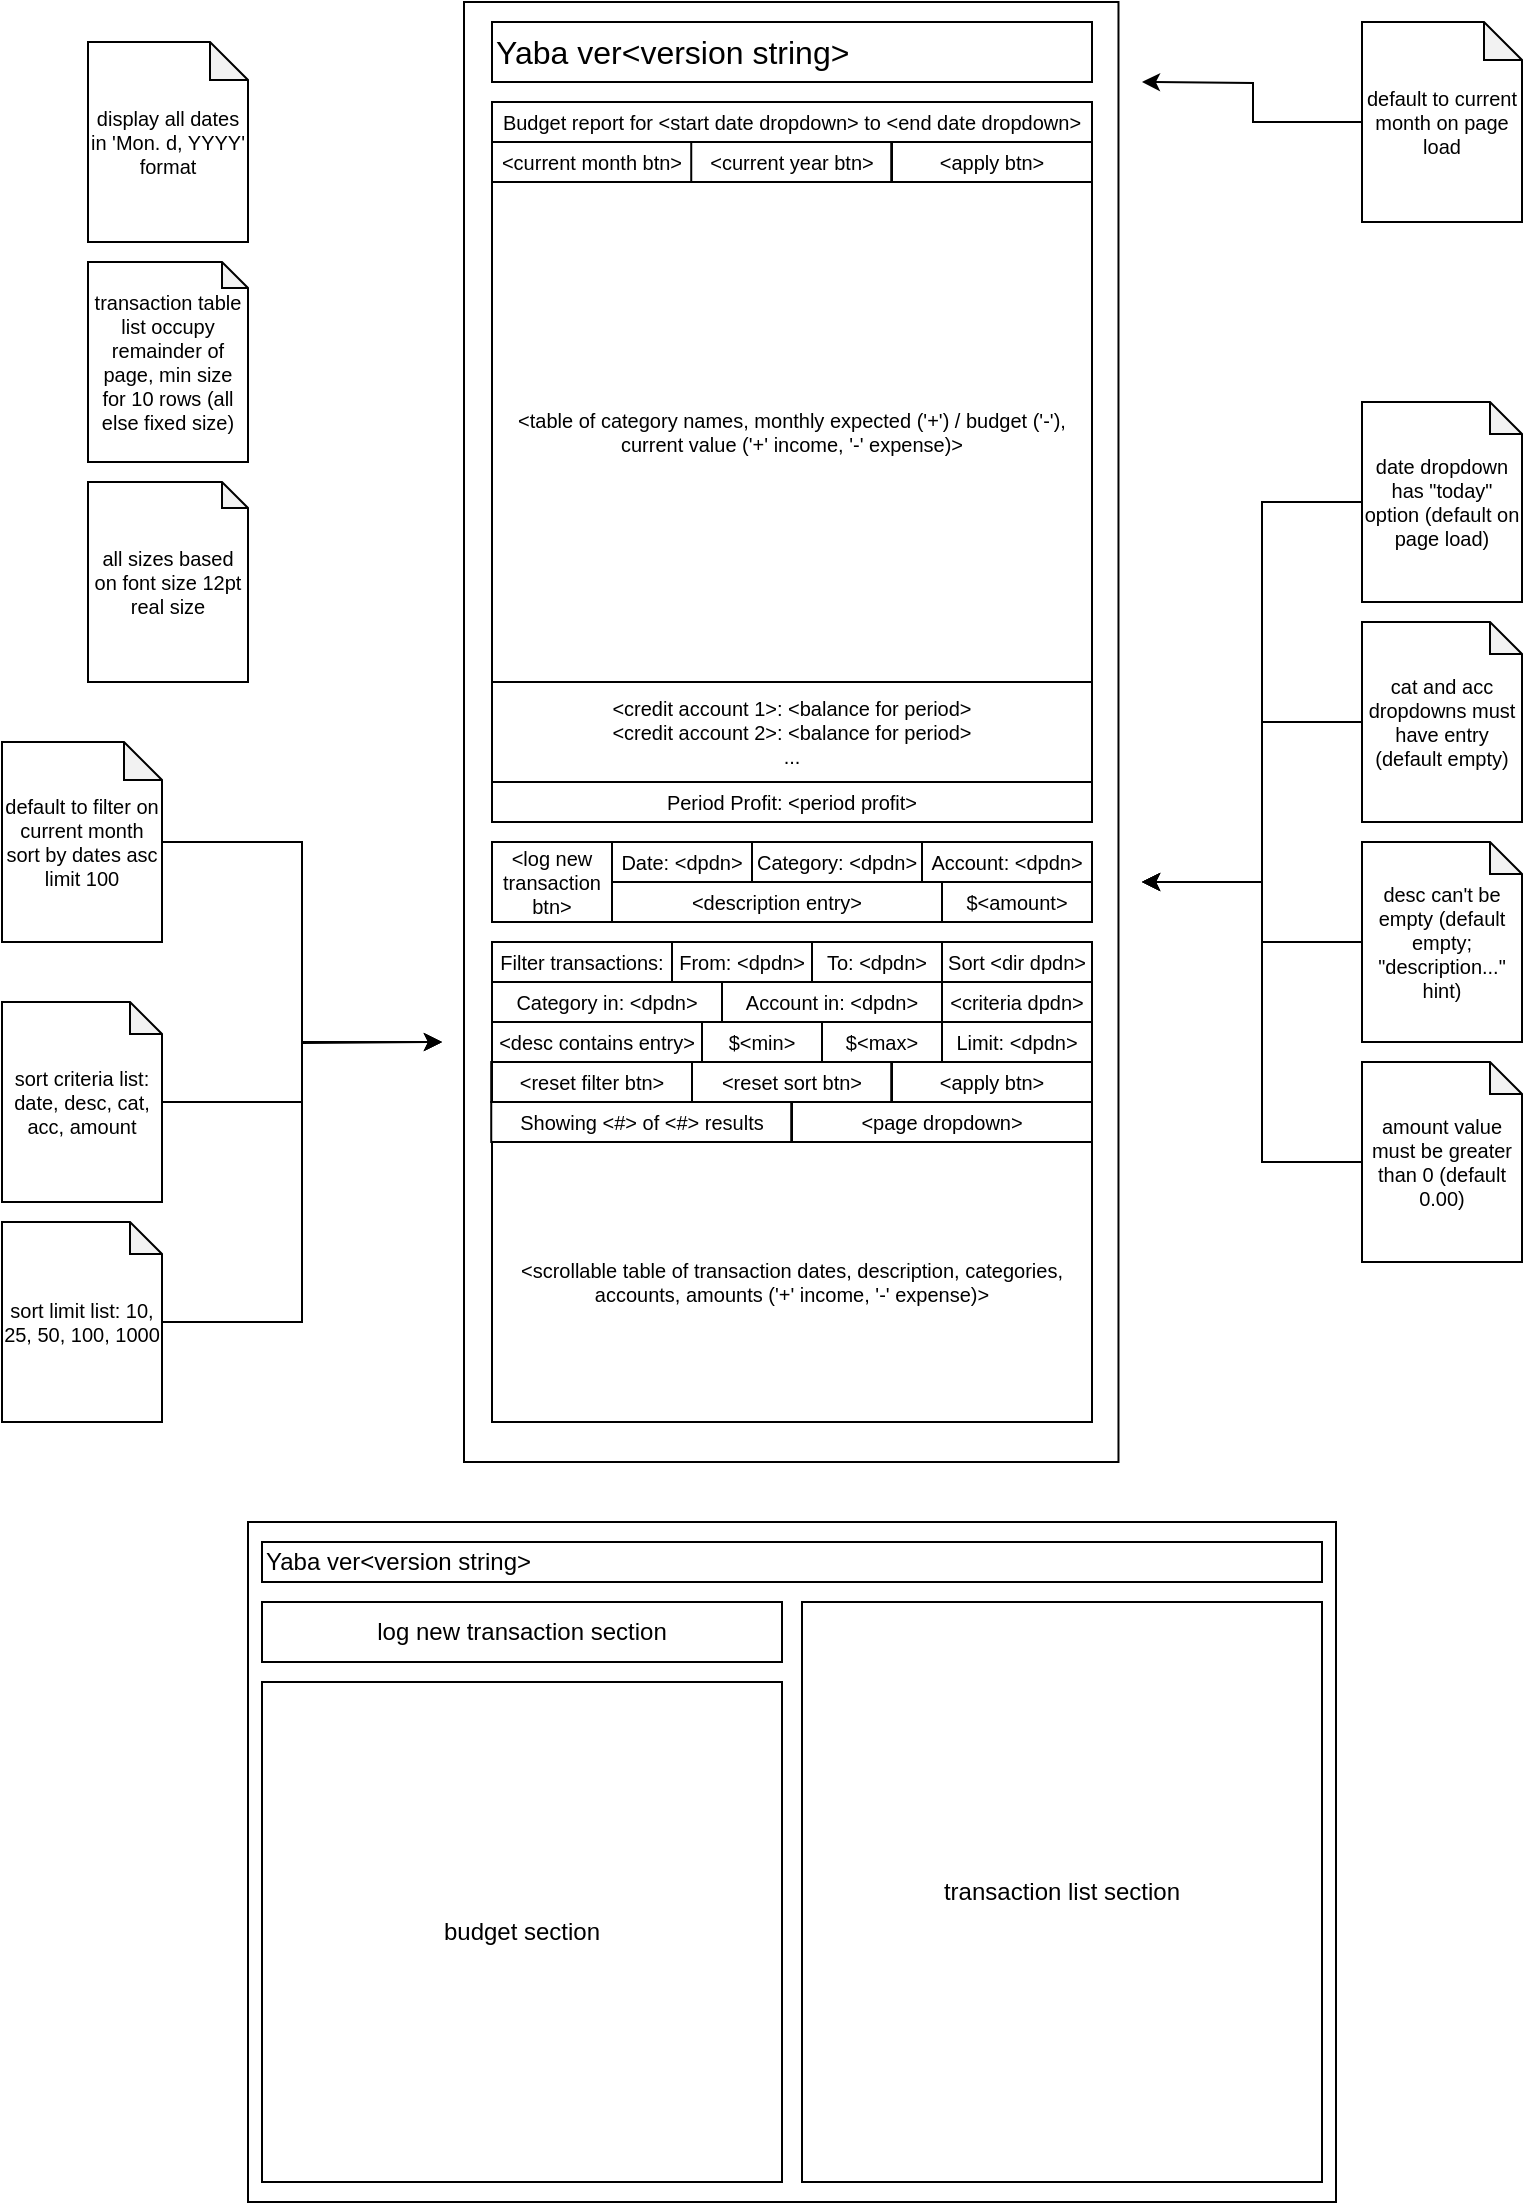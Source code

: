 <mxfile version="24.7.17">
  <diagram name="Page-1" id="GCrS7b3TGFkqGuXmk_tY">
    <mxGraphModel dx="1430" dy="937" grid="1" gridSize="10" guides="1" tooltips="1" connect="1" arrows="1" fold="1" page="1" pageScale="1" pageWidth="850" pageHeight="1100" math="0" shadow="0">
      <root>
        <mxCell id="0" />
        <mxCell id="1" parent="0" />
        <mxCell id="tgXVX6n1NBCH5rMzHP8B-2" value="" style="rounded=0;whiteSpace=wrap;html=1;aspect=fixed;fontSize=10;" vertex="1" parent="1">
          <mxGeometry x="153" y="760" width="544" height="340" as="geometry" />
        </mxCell>
        <mxCell id="tgXVX6n1NBCH5rMzHP8B-4" value="" style="rounded=0;whiteSpace=wrap;html=1;aspect=fixed;fontSize=10;" vertex="1" parent="1">
          <mxGeometry x="261" width="327.24" height="730" as="geometry" />
        </mxCell>
        <mxCell id="tgXVX6n1NBCH5rMzHP8B-5" value="" style="rounded=0;whiteSpace=wrap;html=1;fontSize=10;" vertex="1" parent="1">
          <mxGeometry x="275" y="50" width="300" height="360" as="geometry" />
        </mxCell>
        <mxCell id="tgXVX6n1NBCH5rMzHP8B-16" value="" style="rounded=0;whiteSpace=wrap;html=1;fontSize=10;" vertex="1" parent="1">
          <mxGeometry x="275" y="470" width="300" height="240" as="geometry" />
        </mxCell>
        <mxCell id="tgXVX6n1NBCH5rMzHP8B-17" value="" style="rounded=0;whiteSpace=wrap;html=1;fontSize=10;" vertex="1" parent="1">
          <mxGeometry x="275" y="420" width="300" height="40" as="geometry" />
        </mxCell>
        <mxCell id="tgXVX6n1NBCH5rMzHP8B-20" value="" style="rounded=0;whiteSpace=wrap;html=1;fontSize=10;" vertex="1" parent="1">
          <mxGeometry x="275" y="50" width="300" height="40" as="geometry" />
        </mxCell>
        <mxCell id="tgXVX6n1NBCH5rMzHP8B-11" value="Budget report for &amp;lt;start date dropdown&amp;gt; to &amp;lt;end date dropdown&amp;gt;" style="rounded=0;whiteSpace=wrap;html=1;fontSize=10;" vertex="1" parent="1">
          <mxGeometry x="275" y="50" width="300" height="20" as="geometry" />
        </mxCell>
        <mxCell id="tgXVX6n1NBCH5rMzHP8B-21" value="&amp;lt;current month btn&amp;gt;" style="rounded=0;whiteSpace=wrap;html=1;fontSize=10;" vertex="1" parent="1">
          <mxGeometry x="275" y="70" width="100" height="20" as="geometry" />
        </mxCell>
        <mxCell id="tgXVX6n1NBCH5rMzHP8B-22" value="&amp;lt;current year btn&amp;gt;" style="rounded=0;whiteSpace=wrap;html=1;fontSize=10;" vertex="1" parent="1">
          <mxGeometry x="374.62" y="70" width="100" height="20" as="geometry" />
        </mxCell>
        <mxCell id="tgXVX6n1NBCH5rMzHP8B-23" value="&amp;lt;apply btn&amp;gt;" style="rounded=0;whiteSpace=wrap;html=1;fontSize=10;" vertex="1" parent="1">
          <mxGeometry x="475" y="70" width="100" height="20" as="geometry" />
        </mxCell>
        <mxCell id="tgXVX6n1NBCH5rMzHP8B-24" value="" style="rounded=0;whiteSpace=wrap;html=1;fontSize=10;" vertex="1" parent="1">
          <mxGeometry x="275" y="90" width="300" height="320" as="geometry" />
        </mxCell>
        <mxCell id="tgXVX6n1NBCH5rMzHP8B-25" value="&amp;lt;table of category names, monthly expected (&#39;+&#39;) / budget (&#39;-&#39;), current value (&#39;+&#39; income, &#39;-&#39; expense)&amp;gt;" style="rounded=0;whiteSpace=wrap;html=1;fontSize=10;" vertex="1" parent="1">
          <mxGeometry x="275" y="90" width="300" height="250" as="geometry" />
        </mxCell>
        <mxCell id="tgXVX6n1NBCH5rMzHP8B-26" value="&amp;lt;credit account 1&amp;gt;: &amp;lt;balance for period&amp;gt;&lt;div style=&quot;font-size: 10px;&quot;&gt;&amp;lt;credit account 2&amp;gt;: &amp;lt;balance for period&amp;gt;&lt;/div&gt;&lt;div style=&quot;font-size: 10px;&quot;&gt;...&lt;/div&gt;" style="rounded=0;whiteSpace=wrap;html=1;fontSize=10;" vertex="1" parent="1">
          <mxGeometry x="275" y="340" width="300" height="50" as="geometry" />
        </mxCell>
        <mxCell id="tgXVX6n1NBCH5rMzHP8B-27" value="Period Profit: &amp;lt;period profit&amp;gt;" style="rounded=0;whiteSpace=wrap;html=1;fontSize=10;" vertex="1" parent="1">
          <mxGeometry x="275" y="390" width="300" height="20" as="geometry" />
        </mxCell>
        <mxCell id="tgXVX6n1NBCH5rMzHP8B-30" style="edgeStyle=orthogonalEdgeStyle;rounded=0;orthogonalLoop=1;jettySize=auto;html=1;fontSize=10;" edge="1" parent="1" source="tgXVX6n1NBCH5rMzHP8B-29">
          <mxGeometry relative="1" as="geometry">
            <mxPoint x="600" y="40" as="targetPoint" />
          </mxGeometry>
        </mxCell>
        <mxCell id="tgXVX6n1NBCH5rMzHP8B-29" value="default to current month on page load" style="shape=note;whiteSpace=wrap;html=1;backgroundOutline=1;darkOpacity=0.05;size=19;fontSize=10;" vertex="1" parent="1">
          <mxGeometry x="710" y="10" width="80" height="100" as="geometry" />
        </mxCell>
        <mxCell id="tgXVX6n1NBCH5rMzHP8B-48" style="edgeStyle=orthogonalEdgeStyle;rounded=0;orthogonalLoop=1;jettySize=auto;html=1;fontSize=10;" edge="1" parent="1" source="tgXVX6n1NBCH5rMzHP8B-31">
          <mxGeometry relative="1" as="geometry">
            <mxPoint x="600" y="440" as="targetPoint" />
            <Array as="points">
              <mxPoint x="660" y="250" />
              <mxPoint x="660" y="440" />
            </Array>
          </mxGeometry>
        </mxCell>
        <mxCell id="tgXVX6n1NBCH5rMzHP8B-31" value="date dropdown has &quot;today&quot; option (default on page load)" style="shape=note;whiteSpace=wrap;html=1;backgroundOutline=1;darkOpacity=0.05;size=16;fontSize=10;" vertex="1" parent="1">
          <mxGeometry x="710" y="200" width="80" height="100" as="geometry" />
        </mxCell>
        <mxCell id="tgXVX6n1NBCH5rMzHP8B-32" value="amount value must be greater than 0 (default 0.00)" style="shape=note;whiteSpace=wrap;html=1;backgroundOutline=1;darkOpacity=0.05;size=16;fontSize=10;" vertex="1" parent="1">
          <mxGeometry x="710" y="530" width="80" height="100" as="geometry" />
        </mxCell>
        <mxCell id="tgXVX6n1NBCH5rMzHP8B-33" value="&amp;lt;log new transaction btn&amp;gt;" style="rounded=0;whiteSpace=wrap;html=1;fontSize=10;" vertex="1" parent="1">
          <mxGeometry x="275" y="420" width="60" height="40" as="geometry" />
        </mxCell>
        <mxCell id="tgXVX6n1NBCH5rMzHP8B-35" value="Category: &amp;lt;dpdn&amp;gt;" style="rounded=0;whiteSpace=wrap;html=1;fontSize=10;" vertex="1" parent="1">
          <mxGeometry x="405" y="420" width="85" height="20" as="geometry" />
        </mxCell>
        <mxCell id="tgXVX6n1NBCH5rMzHP8B-37" value="$&amp;lt;amount&amp;gt;" style="rounded=0;whiteSpace=wrap;html=1;fontSize=10;" vertex="1" parent="1">
          <mxGeometry x="500" y="440" width="75" height="20" as="geometry" />
        </mxCell>
        <mxCell id="tgXVX6n1NBCH5rMzHP8B-39" value="&amp;lt;description entry&amp;gt;" style="rounded=0;whiteSpace=wrap;html=1;fontSize=10;" vertex="1" parent="1">
          <mxGeometry x="335" y="440" width="165" height="20" as="geometry" />
        </mxCell>
        <mxCell id="tgXVX6n1NBCH5rMzHP8B-40" value="display all dates in &#39;Mon. d, YYYY&#39; format" style="shape=note;whiteSpace=wrap;html=1;backgroundOutline=1;darkOpacity=0.05;size=19;fontSize=10;" vertex="1" parent="1">
          <mxGeometry x="73" y="20" width="80" height="100" as="geometry" />
        </mxCell>
        <mxCell id="tgXVX6n1NBCH5rMzHP8B-47" style="edgeStyle=orthogonalEdgeStyle;rounded=0;orthogonalLoop=1;jettySize=auto;html=1;fontSize=10;" edge="1" parent="1" source="tgXVX6n1NBCH5rMzHP8B-46">
          <mxGeometry relative="1" as="geometry">
            <mxPoint x="600" y="440" as="targetPoint" />
            <Array as="points">
              <mxPoint x="660" y="360" />
              <mxPoint x="660" y="440" />
            </Array>
          </mxGeometry>
        </mxCell>
        <mxCell id="tgXVX6n1NBCH5rMzHP8B-46" value="cat and acc dropdowns must have entry (default empty)" style="shape=note;whiteSpace=wrap;html=1;backgroundOutline=1;darkOpacity=0.05;size=16;fontSize=10;" vertex="1" parent="1">
          <mxGeometry x="710" y="310" width="80" height="100" as="geometry" />
        </mxCell>
        <mxCell id="tgXVX6n1NBCH5rMzHP8B-51" style="edgeStyle=orthogonalEdgeStyle;rounded=0;orthogonalLoop=1;jettySize=auto;html=1;fontSize=10;" edge="1" parent="1" source="tgXVX6n1NBCH5rMzHP8B-32">
          <mxGeometry relative="1" as="geometry">
            <mxPoint x="600" y="440" as="targetPoint" />
            <mxPoint x="720" y="430" as="sourcePoint" />
            <Array as="points">
              <mxPoint x="660" y="580" />
              <mxPoint x="660" y="440" />
            </Array>
          </mxGeometry>
        </mxCell>
        <mxCell id="tgXVX6n1NBCH5rMzHP8B-52" value="" style="rounded=0;whiteSpace=wrap;html=1;fontSize=10;" vertex="1" parent="1">
          <mxGeometry x="275" y="470" width="300" height="100" as="geometry" />
        </mxCell>
        <mxCell id="tgXVX6n1NBCH5rMzHP8B-53" value="Date: &amp;lt;dpdn&amp;gt;" style="rounded=0;whiteSpace=wrap;html=1;fontSize=10;" vertex="1" parent="1">
          <mxGeometry x="335" y="420" width="70" height="20" as="geometry" />
        </mxCell>
        <mxCell id="tgXVX6n1NBCH5rMzHP8B-54" value="Account: &amp;lt;dpdn&amp;gt;" style="rounded=0;whiteSpace=wrap;html=1;fontSize=10;" vertex="1" parent="1">
          <mxGeometry x="490" y="420" width="85" height="20" as="geometry" />
        </mxCell>
        <mxCell id="tgXVX6n1NBCH5rMzHP8B-56" style="edgeStyle=orthogonalEdgeStyle;rounded=0;orthogonalLoop=1;jettySize=auto;html=1;fontSize=10;" edge="1" parent="1" source="tgXVX6n1NBCH5rMzHP8B-55">
          <mxGeometry relative="1" as="geometry">
            <mxPoint x="600" y="440" as="targetPoint" />
            <Array as="points">
              <mxPoint x="660" y="470" />
              <mxPoint x="660" y="440" />
            </Array>
          </mxGeometry>
        </mxCell>
        <mxCell id="tgXVX6n1NBCH5rMzHP8B-55" value="desc can&#39;t be empty (default empty; &quot;description...&quot; hint)" style="shape=note;whiteSpace=wrap;html=1;backgroundOutline=1;darkOpacity=0.05;size=16;fontSize=10;" vertex="1" parent="1">
          <mxGeometry x="710" y="420" width="80" height="100" as="geometry" />
        </mxCell>
        <mxCell id="tgXVX6n1NBCH5rMzHP8B-58" value="" style="rounded=0;whiteSpace=wrap;html=1;fontSize=10;" vertex="1" parent="1">
          <mxGeometry x="500" y="470" width="75" height="60" as="geometry" />
        </mxCell>
        <mxCell id="tgXVX6n1NBCH5rMzHP8B-57" value="Sort &amp;lt;dir dpdn&amp;gt;" style="rounded=0;whiteSpace=wrap;html=1;fontSize=10;" vertex="1" parent="1">
          <mxGeometry x="500" y="470" width="75" height="20" as="geometry" />
        </mxCell>
        <mxCell id="tgXVX6n1NBCH5rMzHP8B-59" value="&amp;lt;criteria dpdn&amp;gt;" style="rounded=0;whiteSpace=wrap;html=1;fontSize=10;" vertex="1" parent="1">
          <mxGeometry x="500" y="490" width="75" height="20" as="geometry" />
        </mxCell>
        <mxCell id="tgXVX6n1NBCH5rMzHP8B-60" value="Limit: &amp;lt;dpdn&amp;gt;" style="rounded=0;whiteSpace=wrap;html=1;fontSize=10;" vertex="1" parent="1">
          <mxGeometry x="500" y="510" width="75" height="20" as="geometry" />
        </mxCell>
        <mxCell id="tgXVX6n1NBCH5rMzHP8B-85" style="edgeStyle=orthogonalEdgeStyle;rounded=0;orthogonalLoop=1;jettySize=auto;html=1;" edge="1" parent="1" source="tgXVX6n1NBCH5rMzHP8B-61">
          <mxGeometry relative="1" as="geometry">
            <mxPoint x="250" y="520" as="targetPoint" />
          </mxGeometry>
        </mxCell>
        <mxCell id="tgXVX6n1NBCH5rMzHP8B-61" value="sort criteria list: date, desc, cat, acc, amount" style="shape=note;whiteSpace=wrap;html=1;backgroundOutline=1;darkOpacity=0.05;size=16;fontSize=10;" vertex="1" parent="1">
          <mxGeometry x="30" y="500" width="80" height="100" as="geometry" />
        </mxCell>
        <mxCell id="tgXVX6n1NBCH5rMzHP8B-89" style="edgeStyle=orthogonalEdgeStyle;rounded=0;orthogonalLoop=1;jettySize=auto;html=1;" edge="1" parent="1" source="tgXVX6n1NBCH5rMzHP8B-62">
          <mxGeometry relative="1" as="geometry">
            <mxPoint x="250" y="520" as="targetPoint" />
            <Array as="points">
              <mxPoint x="180" y="660" />
              <mxPoint x="180" y="520" />
            </Array>
          </mxGeometry>
        </mxCell>
        <mxCell id="tgXVX6n1NBCH5rMzHP8B-62" value="sort limit list: 10, 25, 50, 100, 1000" style="shape=note;whiteSpace=wrap;html=1;backgroundOutline=1;darkOpacity=0.05;size=16;fontSize=10;" vertex="1" parent="1">
          <mxGeometry x="30" y="610" width="80" height="100" as="geometry" />
        </mxCell>
        <mxCell id="tgXVX6n1NBCH5rMzHP8B-64" value="" style="rounded=0;whiteSpace=wrap;html=1;fontSize=10;" vertex="1" parent="1">
          <mxGeometry x="275" y="470" width="225" height="60" as="geometry" />
        </mxCell>
        <mxCell id="tgXVX6n1NBCH5rMzHP8B-65" value="Filter transactions:" style="rounded=0;whiteSpace=wrap;html=1;fontSize=10;" vertex="1" parent="1">
          <mxGeometry x="275" y="470" width="90" height="20" as="geometry" />
        </mxCell>
        <mxCell id="tgXVX6n1NBCH5rMzHP8B-66" value="From: &amp;lt;dpdn&amp;gt;" style="rounded=0;whiteSpace=wrap;html=1;fontSize=10;" vertex="1" parent="1">
          <mxGeometry x="365" y="470" width="70" height="20" as="geometry" />
        </mxCell>
        <mxCell id="tgXVX6n1NBCH5rMzHP8B-67" value="To: &amp;lt;dpdn&amp;gt;" style="rounded=0;whiteSpace=wrap;html=1;fontSize=10;" vertex="1" parent="1">
          <mxGeometry x="435" y="470" width="65" height="20" as="geometry" />
        </mxCell>
        <mxCell id="tgXVX6n1NBCH5rMzHP8B-69" value="&amp;lt;desc contains entry&amp;gt;" style="rounded=0;whiteSpace=wrap;html=1;fontSize=10;" vertex="1" parent="1">
          <mxGeometry x="275" y="510" width="105" height="20" as="geometry" />
        </mxCell>
        <mxCell id="tgXVX6n1NBCH5rMzHP8B-70" value="$&amp;lt;min&amp;gt;" style="rounded=0;whiteSpace=wrap;html=1;fontSize=10;" vertex="1" parent="1">
          <mxGeometry x="380" y="510" width="60" height="20" as="geometry" />
        </mxCell>
        <mxCell id="tgXVX6n1NBCH5rMzHP8B-71" value="$&amp;lt;max&amp;gt;" style="rounded=0;whiteSpace=wrap;html=1;fontSize=10;" vertex="1" parent="1">
          <mxGeometry x="440" y="510" width="60" height="20" as="geometry" />
        </mxCell>
        <mxCell id="tgXVX6n1NBCH5rMzHP8B-72" value="Category in: &amp;lt;dpdn&amp;gt;" style="rounded=0;whiteSpace=wrap;html=1;fontSize=10;" vertex="1" parent="1">
          <mxGeometry x="275" y="490" width="115" height="20" as="geometry" />
        </mxCell>
        <mxCell id="tgXVX6n1NBCH5rMzHP8B-73" value="Account in: &amp;lt;dpdn&amp;gt;" style="rounded=0;whiteSpace=wrap;html=1;fontSize=10;" vertex="1" parent="1">
          <mxGeometry x="390" y="490" width="110" height="20" as="geometry" />
        </mxCell>
        <mxCell id="tgXVX6n1NBCH5rMzHP8B-74" value="" style="rounded=0;whiteSpace=wrap;html=1;fontSize=10;" vertex="1" parent="1">
          <mxGeometry x="274.62" y="530" width="300" height="20" as="geometry" />
        </mxCell>
        <mxCell id="tgXVX6n1NBCH5rMzHP8B-76" value="&amp;lt;apply btn&amp;gt;" style="rounded=0;whiteSpace=wrap;html=1;fontSize=10;" vertex="1" parent="1">
          <mxGeometry x="475" y="530" width="100" height="20" as="geometry" />
        </mxCell>
        <mxCell id="tgXVX6n1NBCH5rMzHP8B-77" value="" style="rounded=0;whiteSpace=wrap;html=1;fontSize=10;" vertex="1" parent="1">
          <mxGeometry x="275" y="550" width="300" height="20" as="geometry" />
        </mxCell>
        <mxCell id="tgXVX6n1NBCH5rMzHP8B-78" value="Showing &amp;lt;#&amp;gt; of &amp;lt;#&amp;gt; results" style="rounded=0;whiteSpace=wrap;html=1;fontSize=10;" vertex="1" parent="1">
          <mxGeometry x="274.62" y="550" width="150" height="20" as="geometry" />
        </mxCell>
        <mxCell id="tgXVX6n1NBCH5rMzHP8B-80" value="&amp;lt;page dropdown&amp;gt;" style="rounded=0;whiteSpace=wrap;html=1;fontSize=10;" vertex="1" parent="1">
          <mxGeometry x="425" y="550" width="150" height="20" as="geometry" />
        </mxCell>
        <mxCell id="tgXVX6n1NBCH5rMzHP8B-81" value="&amp;lt;reset sort btn&amp;gt;" style="rounded=0;whiteSpace=wrap;html=1;fontSize=10;" vertex="1" parent="1">
          <mxGeometry x="374.62" y="530" width="100" height="20" as="geometry" />
        </mxCell>
        <mxCell id="tgXVX6n1NBCH5rMzHP8B-82" value="&amp;lt;reset filter btn&amp;gt;" style="rounded=0;whiteSpace=wrap;html=1;fontSize=10;" vertex="1" parent="1">
          <mxGeometry x="275" y="530" width="100" height="20" as="geometry" />
        </mxCell>
        <mxCell id="tgXVX6n1NBCH5rMzHP8B-83" value="&amp;lt;scrollable table of transaction dates, description, categories, accounts, amounts (&#39;+&#39; income, &#39;-&#39; expense)&amp;gt;" style="rounded=0;whiteSpace=wrap;html=1;fontSize=10;" vertex="1" parent="1">
          <mxGeometry x="275" y="570" width="300" height="140" as="geometry" />
        </mxCell>
        <mxCell id="tgXVX6n1NBCH5rMzHP8B-84" value="Yaba ver&amp;lt;version string&amp;gt;" style="rounded=0;whiteSpace=wrap;html=1;fontSize=16;align=left;" vertex="1" parent="1">
          <mxGeometry x="275" y="10" width="300" height="30" as="geometry" />
        </mxCell>
        <mxCell id="tgXVX6n1NBCH5rMzHP8B-92" style="edgeStyle=orthogonalEdgeStyle;rounded=0;orthogonalLoop=1;jettySize=auto;html=1;" edge="1" parent="1" source="tgXVX6n1NBCH5rMzHP8B-91">
          <mxGeometry relative="1" as="geometry">
            <mxPoint x="250" y="520" as="targetPoint" />
            <Array as="points">
              <mxPoint x="180" y="420" />
              <mxPoint x="180" y="520" />
            </Array>
          </mxGeometry>
        </mxCell>
        <mxCell id="tgXVX6n1NBCH5rMzHP8B-91" value="default to filter on current month sort by dates asc limit 100" style="shape=note;whiteSpace=wrap;html=1;backgroundOutline=1;darkOpacity=0.05;size=19;fontSize=10;" vertex="1" parent="1">
          <mxGeometry x="30" y="370" width="80" height="100" as="geometry" />
        </mxCell>
        <mxCell id="tgXVX6n1NBCH5rMzHP8B-93" value="transaction table list occupy remainder of page, min size for 10 rows (all else fixed size)" style="shape=note;whiteSpace=wrap;html=1;backgroundOutline=1;darkOpacity=0.05;size=13;fontSize=10;" vertex="1" parent="1">
          <mxGeometry x="73" y="130" width="80" height="100" as="geometry" />
        </mxCell>
        <mxCell id="tgXVX6n1NBCH5rMzHP8B-94" value="all sizes based on font size 12pt real size" style="shape=note;whiteSpace=wrap;html=1;backgroundOutline=1;darkOpacity=0.05;size=13;fontSize=10;" vertex="1" parent="1">
          <mxGeometry x="73" y="240" width="80" height="100" as="geometry" />
        </mxCell>
        <mxCell id="tgXVX6n1NBCH5rMzHP8B-95" value="Yaba ver&amp;lt;version string&amp;gt;" style="rounded=0;whiteSpace=wrap;html=1;align=left;" vertex="1" parent="1">
          <mxGeometry x="160" y="770" width="530" height="20" as="geometry" />
        </mxCell>
        <mxCell id="tgXVX6n1NBCH5rMzHP8B-96" value="transaction list section" style="rounded=0;whiteSpace=wrap;html=1;align=center;" vertex="1" parent="1">
          <mxGeometry x="430" y="800" width="260" height="290" as="geometry" />
        </mxCell>
        <mxCell id="tgXVX6n1NBCH5rMzHP8B-98" value="log new transaction section" style="rounded=0;whiteSpace=wrap;html=1;align=center;" vertex="1" parent="1">
          <mxGeometry x="160" y="800" width="260" height="30" as="geometry" />
        </mxCell>
        <mxCell id="tgXVX6n1NBCH5rMzHP8B-99" value="budget section" style="rounded=0;whiteSpace=wrap;html=1;align=center;" vertex="1" parent="1">
          <mxGeometry x="160" y="840" width="260" height="250" as="geometry" />
        </mxCell>
      </root>
    </mxGraphModel>
  </diagram>
</mxfile>
